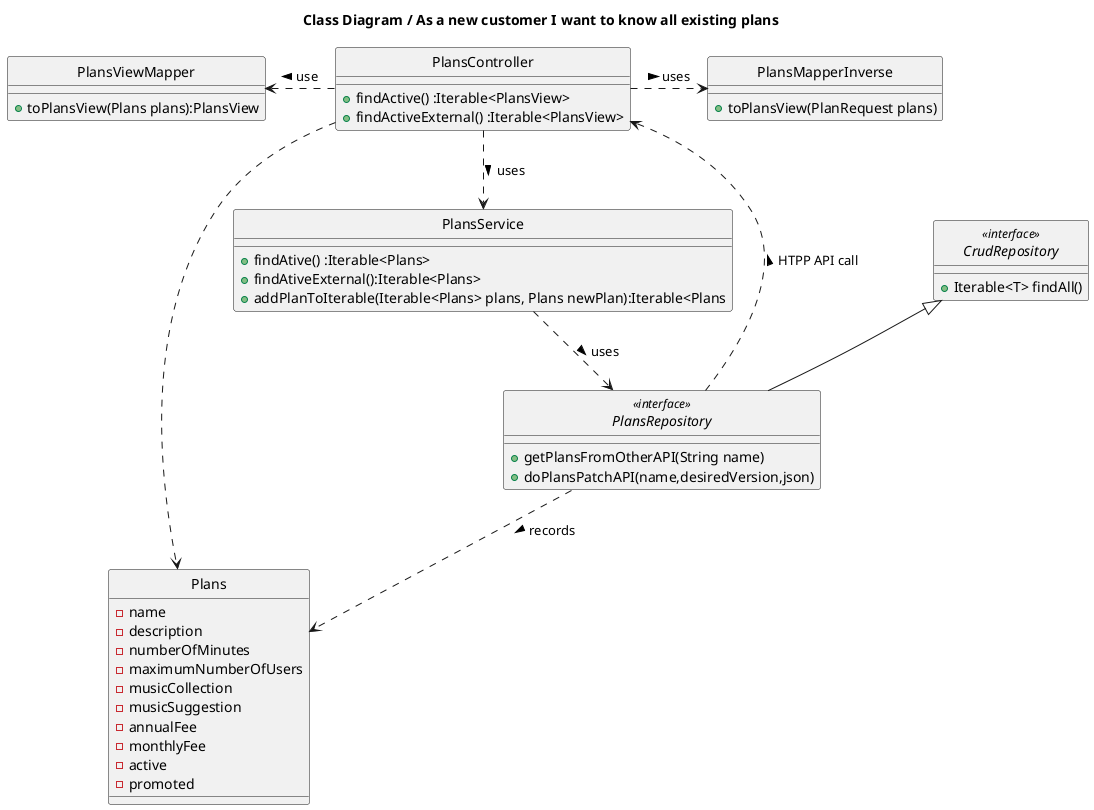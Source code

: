 @startuml
'https://plantuml.com/class-diagram
hide circle
class PlansRepository <<interface>>
class CrudRepository <<interface>>

title Class Diagram / As a new customer I want to know all existing plans

class Plans{
    -name
    - description
    - numberOfMinutes
    -maximumNumberOfUsers
    -musicCollection
     -musicSuggestion
     -annualFee
     -monthlyFee
     -active
     -promoted
}

class PlansController{
    +findActive() :Iterable<PlansView>
    +findActiveExternal() :Iterable<PlansView>
    }
class PlansService{
 +findAtive() :Iterable<Plans>
  +findAtiveExternal():Iterable<Plans>
 +addPlanToIterable(Iterable<Plans> plans, Plans newPlan):Iterable<Plans
}

interface PlansRepository extends CrudRepository
{
+ getPlansFromOtherAPI(String name)
+ doPlansPatchAPI(name,desiredVersion,json)
}
class PlansMapperInverse{
    +toPlansView(PlanRequest plans)
}
interface CrudRepository
{
+Iterable<T> findAll()
}

class PlansViewMapper{
    +toPlansView(Plans plans):PlansView
}
PlansController ..> PlansService: uses >
PlansController ..> Plans
PlansService ..> PlansRepository: uses >
PlansRepository ..>PlansController: HTPP API call >
PlansRepository ..> Plans: records >
PlansController ..right> PlansMapperInverse: uses >
PlansController..left> PlansViewMapper: use >


@enduml
